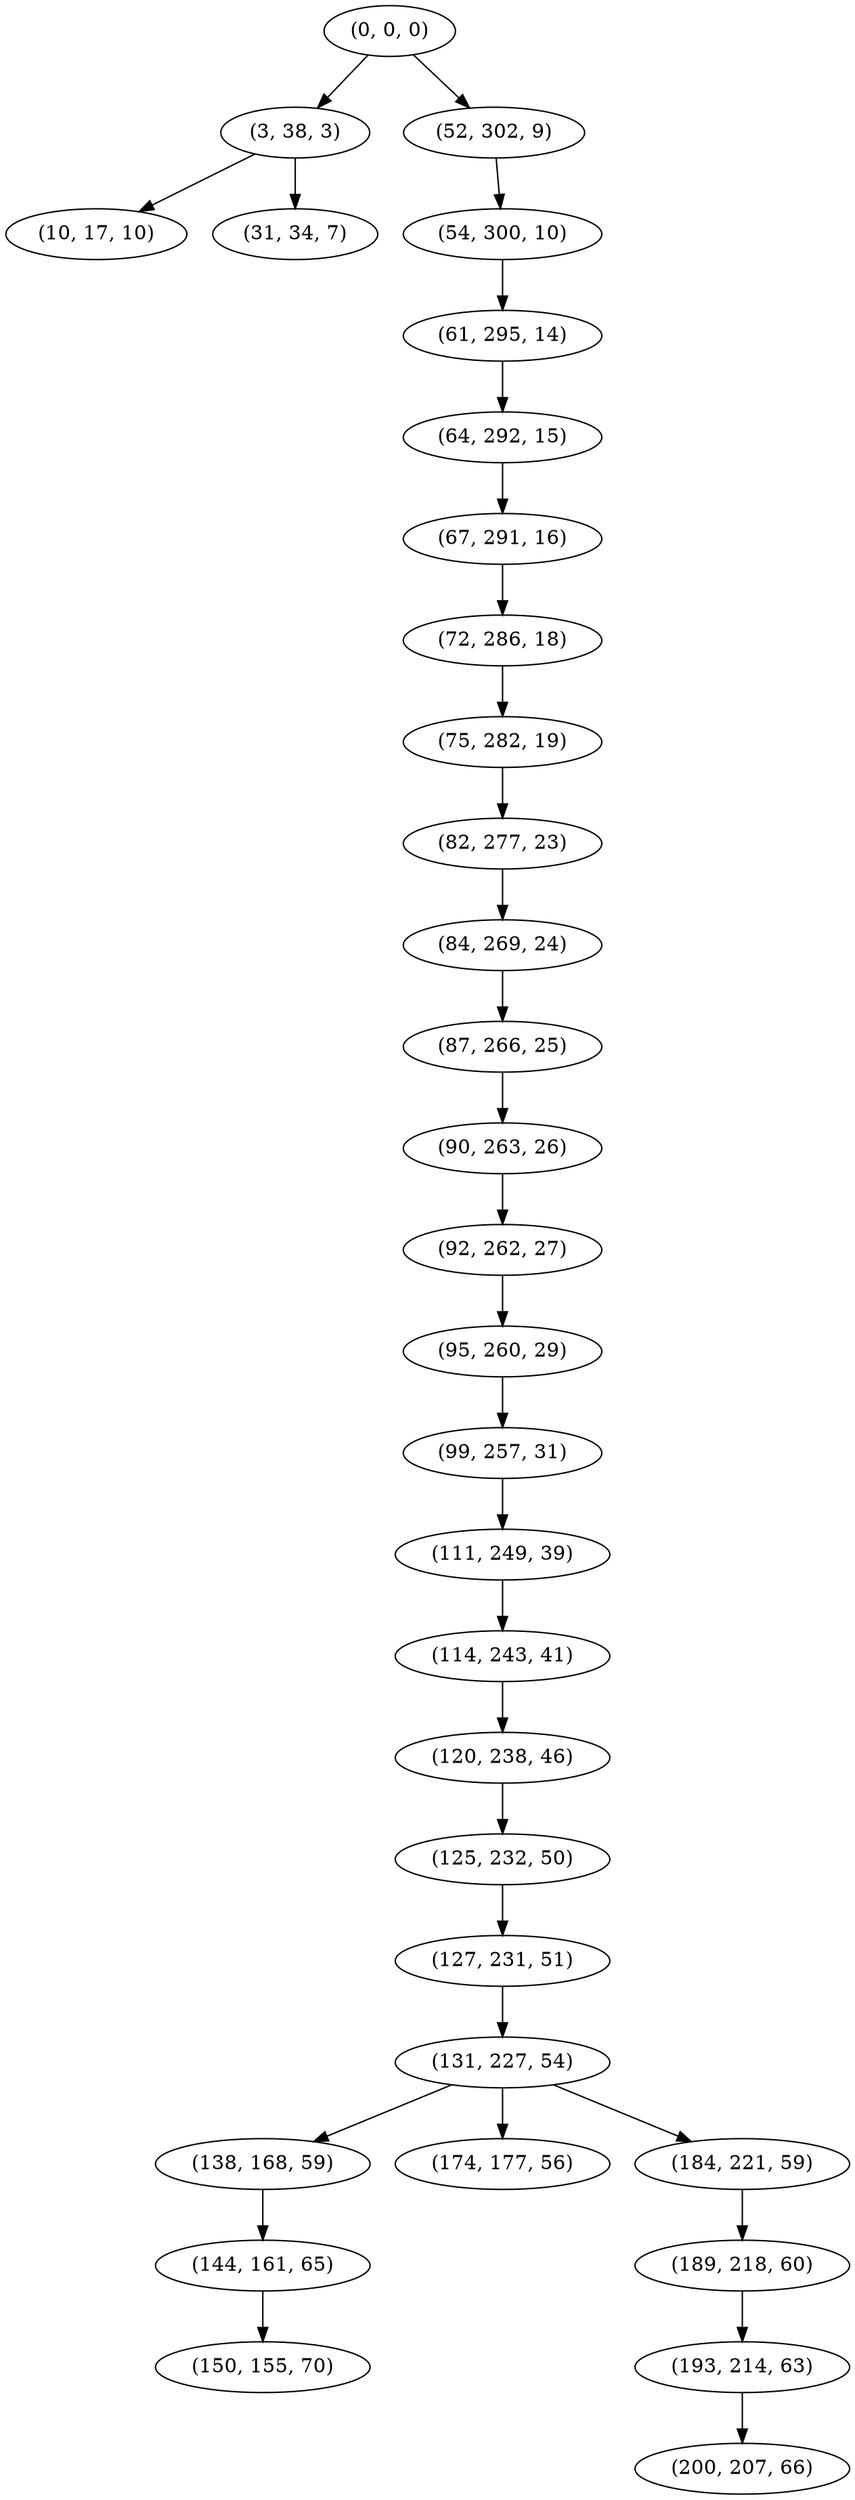 digraph tree {
    "(0, 0, 0)";
    "(3, 38, 3)";
    "(10, 17, 10)";
    "(31, 34, 7)";
    "(52, 302, 9)";
    "(54, 300, 10)";
    "(61, 295, 14)";
    "(64, 292, 15)";
    "(67, 291, 16)";
    "(72, 286, 18)";
    "(75, 282, 19)";
    "(82, 277, 23)";
    "(84, 269, 24)";
    "(87, 266, 25)";
    "(90, 263, 26)";
    "(92, 262, 27)";
    "(95, 260, 29)";
    "(99, 257, 31)";
    "(111, 249, 39)";
    "(114, 243, 41)";
    "(120, 238, 46)";
    "(125, 232, 50)";
    "(127, 231, 51)";
    "(131, 227, 54)";
    "(138, 168, 59)";
    "(144, 161, 65)";
    "(150, 155, 70)";
    "(174, 177, 56)";
    "(184, 221, 59)";
    "(189, 218, 60)";
    "(193, 214, 63)";
    "(200, 207, 66)";
    "(0, 0, 0)" -> "(3, 38, 3)";
    "(0, 0, 0)" -> "(52, 302, 9)";
    "(3, 38, 3)" -> "(10, 17, 10)";
    "(3, 38, 3)" -> "(31, 34, 7)";
    "(52, 302, 9)" -> "(54, 300, 10)";
    "(54, 300, 10)" -> "(61, 295, 14)";
    "(61, 295, 14)" -> "(64, 292, 15)";
    "(64, 292, 15)" -> "(67, 291, 16)";
    "(67, 291, 16)" -> "(72, 286, 18)";
    "(72, 286, 18)" -> "(75, 282, 19)";
    "(75, 282, 19)" -> "(82, 277, 23)";
    "(82, 277, 23)" -> "(84, 269, 24)";
    "(84, 269, 24)" -> "(87, 266, 25)";
    "(87, 266, 25)" -> "(90, 263, 26)";
    "(90, 263, 26)" -> "(92, 262, 27)";
    "(92, 262, 27)" -> "(95, 260, 29)";
    "(95, 260, 29)" -> "(99, 257, 31)";
    "(99, 257, 31)" -> "(111, 249, 39)";
    "(111, 249, 39)" -> "(114, 243, 41)";
    "(114, 243, 41)" -> "(120, 238, 46)";
    "(120, 238, 46)" -> "(125, 232, 50)";
    "(125, 232, 50)" -> "(127, 231, 51)";
    "(127, 231, 51)" -> "(131, 227, 54)";
    "(131, 227, 54)" -> "(138, 168, 59)";
    "(131, 227, 54)" -> "(174, 177, 56)";
    "(131, 227, 54)" -> "(184, 221, 59)";
    "(138, 168, 59)" -> "(144, 161, 65)";
    "(144, 161, 65)" -> "(150, 155, 70)";
    "(184, 221, 59)" -> "(189, 218, 60)";
    "(189, 218, 60)" -> "(193, 214, 63)";
    "(193, 214, 63)" -> "(200, 207, 66)";
}
